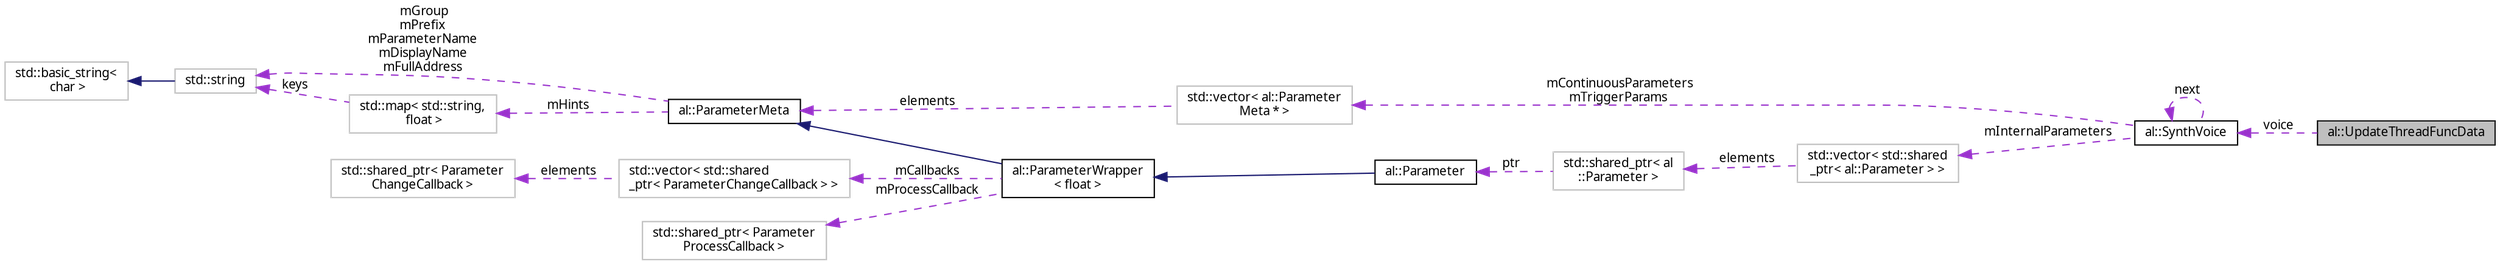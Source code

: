 digraph "al::UpdateThreadFuncData"
{
 // LATEX_PDF_SIZE
  bgcolor="transparent";
  edge [fontname="FreeSans.ttf",fontsize="10",labelfontname="FreeSans.ttf",labelfontsize="10"];
  node [fontname="FreeSans.ttf",fontsize="10",shape=record];
  rankdir="LR";
  Node1 [label="al::UpdateThreadFuncData",height=0.2,width=0.4,color="black", fillcolor="grey75", style="filled", fontcolor="black",tooltip=" "];
  Node2 -> Node1 [dir="back",color="darkorchid3",fontsize="10",style="dashed",label=" voice" ,fontname="FreeSans.ttf"];
  Node2 [label="al::SynthVoice",height=0.2,width=0.4,color="black",URL="$classal_1_1_synth_voice.html",tooltip="The SynthVoice class."];
  Node3 -> Node2 [dir="back",color="darkorchid3",fontsize="10",style="dashed",label=" mInternalParameters" ,fontname="FreeSans.ttf"];
  Node3 [label="std::vector\< std::shared\l_ptr\< al::Parameter \> \>",height=0.2,width=0.4,color="grey75",tooltip=" "];
  Node4 -> Node3 [dir="back",color="darkorchid3",fontsize="10",style="dashed",label=" elements" ,fontname="FreeSans.ttf"];
  Node4 [label="std::shared_ptr\< al\l::Parameter \>",height=0.2,width=0.4,color="grey75",tooltip=" "];
  Node5 -> Node4 [dir="back",color="darkorchid3",fontsize="10",style="dashed",label=" ptr" ,fontname="FreeSans.ttf"];
  Node5 [label="al::Parameter",height=0.2,width=0.4,color="black",URL="$classal_1_1_parameter.html",tooltip="The Parameter class."];
  Node6 -> Node5 [dir="back",color="midnightblue",fontsize="10",style="solid",fontname="FreeSans.ttf"];
  Node6 [label="al::ParameterWrapper\l\< float \>",height=0.2,width=0.4,color="black",URL="$classal_1_1_parameter_wrapper.html",tooltip=" "];
  Node7 -> Node6 [dir="back",color="midnightblue",fontsize="10",style="solid",fontname="FreeSans.ttf"];
  Node7 [label="al::ParameterMeta",height=0.2,width=0.4,color="black",URL="$classal_1_1_parameter_meta.html",tooltip="The ParameterMeta class defines the base interface for Parameter metadata."];
  Node8 -> Node7 [dir="back",color="darkorchid3",fontsize="10",style="dashed",label=" mHints" ,fontname="FreeSans.ttf"];
  Node8 [label="std::map\< std::string,\l float \>",height=0.2,width=0.4,color="grey75",tooltip=" "];
  Node9 -> Node8 [dir="back",color="darkorchid3",fontsize="10",style="dashed",label=" keys" ,fontname="FreeSans.ttf"];
  Node9 [label="std::string",height=0.2,width=0.4,color="grey75",tooltip="STL class."];
  Node10 -> Node9 [dir="back",color="midnightblue",fontsize="10",style="solid",fontname="FreeSans.ttf"];
  Node10 [label="std::basic_string\<\l char \>",height=0.2,width=0.4,color="grey75",tooltip="STL class."];
  Node9 -> Node7 [dir="back",color="darkorchid3",fontsize="10",style="dashed",label=" mGroup\nmPrefix\nmParameterName\nmDisplayName\nmFullAddress" ,fontname="FreeSans.ttf"];
  Node11 -> Node6 [dir="back",color="darkorchid3",fontsize="10",style="dashed",label=" mCallbacks" ,fontname="FreeSans.ttf"];
  Node11 [label="std::vector\< std::shared\l_ptr\< ParameterChangeCallback \> \>",height=0.2,width=0.4,color="grey75",tooltip=" "];
  Node12 -> Node11 [dir="back",color="darkorchid3",fontsize="10",style="dashed",label=" elements" ,fontname="FreeSans.ttf"];
  Node12 [label="std::shared_ptr\< Parameter\lChangeCallback \>",height=0.2,width=0.4,color="grey75",tooltip=" "];
  Node13 -> Node6 [dir="back",color="darkorchid3",fontsize="10",style="dashed",label=" mProcessCallback" ,fontname="FreeSans.ttf"];
  Node13 [label="std::shared_ptr\< Parameter\lProcessCallback \>",height=0.2,width=0.4,color="grey75",tooltip=" "];
  Node2 -> Node2 [dir="back",color="darkorchid3",fontsize="10",style="dashed",label=" next" ,fontname="FreeSans.ttf"];
  Node14 -> Node2 [dir="back",color="darkorchid3",fontsize="10",style="dashed",label=" mContinuousParameters\nmTriggerParams" ,fontname="FreeSans.ttf"];
  Node14 [label="std::vector\< al::Parameter\lMeta * \>",height=0.2,width=0.4,color="grey75",tooltip=" "];
  Node7 -> Node14 [dir="back",color="darkorchid3",fontsize="10",style="dashed",label=" elements" ,fontname="FreeSans.ttf"];
}
